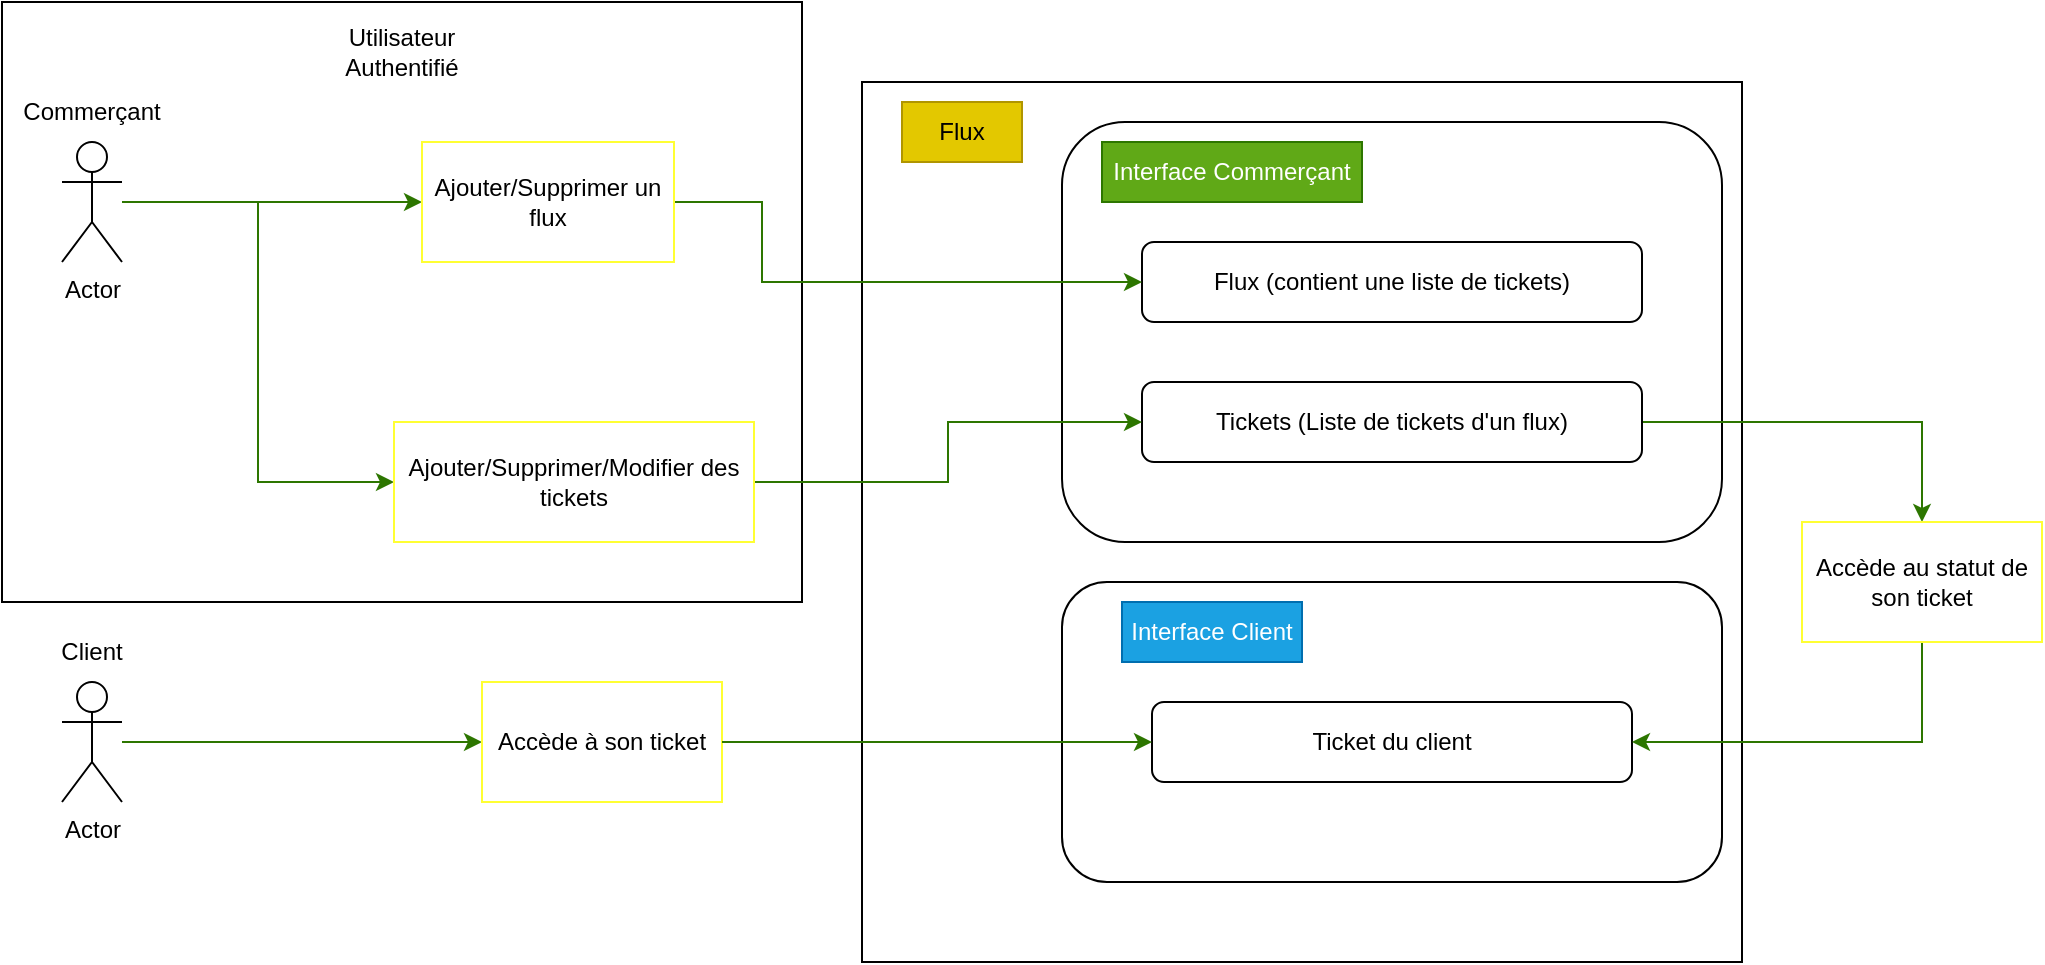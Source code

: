<mxfile version="21.4.0" type="github">
  <diagram name="Page-1" id="L3jArq6J0F_VoiQkwB9n">
    <mxGraphModel dx="1989" dy="638" grid="1" gridSize="10" guides="1" tooltips="1" connect="1" arrows="1" fold="1" page="1" pageScale="1" pageWidth="827" pageHeight="1169" math="0" shadow="0">
      <root>
        <mxCell id="0" />
        <mxCell id="1" parent="0" />
        <mxCell id="9Peq9ZwE4s5D_hsLS-z3-54" value="" style="rounded=0;whiteSpace=wrap;html=1;" vertex="1" parent="1">
          <mxGeometry x="-700" y="200" width="400" height="300" as="geometry" />
        </mxCell>
        <mxCell id="9Peq9ZwE4s5D_hsLS-z3-1" value="" style="whiteSpace=wrap;html=1;aspect=fixed;" vertex="1" parent="1">
          <mxGeometry x="-270" y="240" width="440" height="440" as="geometry" />
        </mxCell>
        <mxCell id="9Peq9ZwE4s5D_hsLS-z3-48" style="edgeStyle=orthogonalEdgeStyle;rounded=0;orthogonalLoop=1;jettySize=auto;html=1;entryX=0;entryY=0.5;entryDx=0;entryDy=0;fillColor=#60a917;strokeColor=#2D7600;" edge="1" parent="1" source="9Peq9ZwE4s5D_hsLS-z3-2" target="9Peq9ZwE4s5D_hsLS-z3-47">
          <mxGeometry relative="1" as="geometry" />
        </mxCell>
        <mxCell id="9Peq9ZwE4s5D_hsLS-z3-2" value="Actor" style="shape=umlActor;verticalLabelPosition=bottom;verticalAlign=top;html=1;" vertex="1" parent="1">
          <mxGeometry x="-670" y="270" width="30" height="60" as="geometry" />
        </mxCell>
        <mxCell id="9Peq9ZwE4s5D_hsLS-z3-10" value="Actor" style="shape=umlActor;verticalLabelPosition=bottom;verticalAlign=top;html=1;" vertex="1" parent="1">
          <mxGeometry x="-670" y="540" width="30" height="60" as="geometry" />
        </mxCell>
        <mxCell id="9Peq9ZwE4s5D_hsLS-z3-20" value="Commerçant" style="text;html=1;strokeColor=none;fillColor=none;align=center;verticalAlign=middle;whiteSpace=wrap;rounded=0;" vertex="1" parent="1">
          <mxGeometry x="-685" y="240" width="60" height="30" as="geometry" />
        </mxCell>
        <mxCell id="9Peq9ZwE4s5D_hsLS-z3-21" value="Client" style="text;html=1;strokeColor=none;fillColor=none;align=center;verticalAlign=middle;whiteSpace=wrap;rounded=0;" vertex="1" parent="1">
          <mxGeometry x="-685" y="510" width="60" height="30" as="geometry" />
        </mxCell>
        <mxCell id="9Peq9ZwE4s5D_hsLS-z3-22" value="Flux" style="text;html=1;strokeColor=#B09500;fillColor=#e3c800;align=center;verticalAlign=middle;whiteSpace=wrap;rounded=0;fontColor=#000000;" vertex="1" parent="1">
          <mxGeometry x="-250" y="250" width="60" height="30" as="geometry" />
        </mxCell>
        <mxCell id="9Peq9ZwE4s5D_hsLS-z3-25" value="" style="rounded=1;whiteSpace=wrap;html=1;" vertex="1" parent="1">
          <mxGeometry x="-170" y="260" width="330" height="210" as="geometry" />
        </mxCell>
        <mxCell id="9Peq9ZwE4s5D_hsLS-z3-24" value="Interface Commerçant" style="text;html=1;strokeColor=#2D7600;fillColor=#60a917;align=center;verticalAlign=middle;whiteSpace=wrap;rounded=0;fontColor=#ffffff;" vertex="1" parent="1">
          <mxGeometry x="-150" y="270" width="130" height="30" as="geometry" />
        </mxCell>
        <mxCell id="9Peq9ZwE4s5D_hsLS-z3-26" value="" style="rounded=1;whiteSpace=wrap;html=1;" vertex="1" parent="1">
          <mxGeometry x="-170" y="490" width="330" height="150" as="geometry" />
        </mxCell>
        <mxCell id="9Peq9ZwE4s5D_hsLS-z3-27" value="Interface Client" style="text;html=1;strokeColor=#006EAF;fillColor=#1ba1e2;align=center;verticalAlign=middle;whiteSpace=wrap;rounded=0;fontColor=#ffffff;" vertex="1" parent="1">
          <mxGeometry x="-140" y="500" width="90" height="30" as="geometry" />
        </mxCell>
        <mxCell id="9Peq9ZwE4s5D_hsLS-z3-29" value="Flux (contient une liste de tickets)" style="rounded=1;whiteSpace=wrap;html=1;" vertex="1" parent="1">
          <mxGeometry x="-130" y="320" width="250" height="40" as="geometry" />
        </mxCell>
        <mxCell id="9Peq9ZwE4s5D_hsLS-z3-52" style="edgeStyle=orthogonalEdgeStyle;rounded=0;orthogonalLoop=1;jettySize=auto;html=1;entryX=0.5;entryY=0;entryDx=0;entryDy=0;fillColor=#60a917;strokeColor=#2D7600;" edge="1" parent="1" source="9Peq9ZwE4s5D_hsLS-z3-30" target="9Peq9ZwE4s5D_hsLS-z3-35">
          <mxGeometry relative="1" as="geometry" />
        </mxCell>
        <mxCell id="9Peq9ZwE4s5D_hsLS-z3-30" value="Tickets (Liste de tickets d&#39;un flux)" style="rounded=1;whiteSpace=wrap;html=1;" vertex="1" parent="1">
          <mxGeometry x="-130" y="390" width="250" height="40" as="geometry" />
        </mxCell>
        <mxCell id="9Peq9ZwE4s5D_hsLS-z3-31" value="Ticket du client" style="rounded=1;whiteSpace=wrap;html=1;" vertex="1" parent="1">
          <mxGeometry x="-125" y="550" width="240" height="40" as="geometry" />
        </mxCell>
        <mxCell id="9Peq9ZwE4s5D_hsLS-z3-53" style="edgeStyle=orthogonalEdgeStyle;rounded=0;orthogonalLoop=1;jettySize=auto;html=1;entryX=1;entryY=0.5;entryDx=0;entryDy=0;fillColor=#60a917;strokeColor=#2D7600;" edge="1" parent="1" source="9Peq9ZwE4s5D_hsLS-z3-35" target="9Peq9ZwE4s5D_hsLS-z3-31">
          <mxGeometry relative="1" as="geometry">
            <Array as="points">
              <mxPoint x="260" y="570" />
            </Array>
          </mxGeometry>
        </mxCell>
        <mxCell id="9Peq9ZwE4s5D_hsLS-z3-35" value="Accède au statut de son ticket" style="whiteSpace=wrap;html=1;strokeColor=#FFFF33;" vertex="1" parent="1">
          <mxGeometry x="200" y="460" width="120" height="60" as="geometry" />
        </mxCell>
        <mxCell id="9Peq9ZwE4s5D_hsLS-z3-39" style="edgeStyle=orthogonalEdgeStyle;rounded=0;orthogonalLoop=1;jettySize=auto;html=1;fillColor=#60a917;strokeColor=#2D7600;" edge="1" parent="1" source="9Peq9ZwE4s5D_hsLS-z3-49" target="9Peq9ZwE4s5D_hsLS-z3-29">
          <mxGeometry relative="1" as="geometry">
            <Array as="points">
              <mxPoint x="-320" y="300" />
              <mxPoint x="-320" y="340" />
            </Array>
          </mxGeometry>
        </mxCell>
        <mxCell id="9Peq9ZwE4s5D_hsLS-z3-44" style="edgeStyle=orthogonalEdgeStyle;rounded=0;orthogonalLoop=1;jettySize=auto;html=1;exitX=1;exitY=0.5;exitDx=0;exitDy=0;fillColor=#60a917;strokeColor=#2D7600;" edge="1" parent="1" source="9Peq9ZwE4s5D_hsLS-z3-47" target="9Peq9ZwE4s5D_hsLS-z3-30">
          <mxGeometry relative="1" as="geometry">
            <mxPoint x="-340" y="410" as="sourcePoint" />
          </mxGeometry>
        </mxCell>
        <mxCell id="9Peq9ZwE4s5D_hsLS-z3-47" value="Ajouter/Supprimer/Modifier des tickets" style="rounded=0;whiteSpace=wrap;html=1;strokeColor=#FFFF33;" vertex="1" parent="1">
          <mxGeometry x="-504" y="410" width="180" height="60" as="geometry" />
        </mxCell>
        <mxCell id="9Peq9ZwE4s5D_hsLS-z3-50" value="" style="edgeStyle=orthogonalEdgeStyle;rounded=0;orthogonalLoop=1;jettySize=auto;html=1;fillColor=#60a917;strokeColor=#2D7600;" edge="1" parent="1" source="9Peq9ZwE4s5D_hsLS-z3-2" target="9Peq9ZwE4s5D_hsLS-z3-49">
          <mxGeometry relative="1" as="geometry">
            <mxPoint x="-640" y="300" as="sourcePoint" />
            <mxPoint x="-130" y="340" as="targetPoint" />
            <Array as="points" />
          </mxGeometry>
        </mxCell>
        <mxCell id="9Peq9ZwE4s5D_hsLS-z3-49" value="Ajouter/Supprimer un flux" style="rounded=0;whiteSpace=wrap;html=1;strokeColor=#FFFF33;" vertex="1" parent="1">
          <mxGeometry x="-490" y="270" width="126" height="60" as="geometry" />
        </mxCell>
        <mxCell id="9Peq9ZwE4s5D_hsLS-z3-51" value="" style="edgeStyle=orthogonalEdgeStyle;rounded=0;orthogonalLoop=1;jettySize=auto;html=1;entryX=0;entryY=0.5;entryDx=0;entryDy=0;fillColor=#60a917;strokeColor=#2D7600;" edge="1" parent="1" source="9Peq9ZwE4s5D_hsLS-z3-10" target="9Peq9ZwE4s5D_hsLS-z3-34">
          <mxGeometry relative="1" as="geometry">
            <mxPoint x="-640" y="570" as="sourcePoint" />
            <mxPoint x="-258" y="611" as="targetPoint" />
          </mxGeometry>
        </mxCell>
        <mxCell id="9Peq9ZwE4s5D_hsLS-z3-34" value="Accède à son ticket" style="rounded=0;whiteSpace=wrap;html=1;strokeColor=#FFFF33;" vertex="1" parent="1">
          <mxGeometry x="-460" y="540" width="120" height="60" as="geometry" />
        </mxCell>
        <mxCell id="9Peq9ZwE4s5D_hsLS-z3-18" style="edgeStyle=orthogonalEdgeStyle;rounded=0;orthogonalLoop=1;jettySize=auto;html=1;entryX=0;entryY=0.5;entryDx=0;entryDy=0;fillColor=#60a917;strokeColor=#2D7600;" edge="1" parent="1" source="9Peq9ZwE4s5D_hsLS-z3-34" target="9Peq9ZwE4s5D_hsLS-z3-31">
          <mxGeometry relative="1" as="geometry" />
        </mxCell>
        <mxCell id="9Peq9ZwE4s5D_hsLS-z3-55" value="Utilisateur Authentifié" style="text;html=1;strokeColor=none;fillColor=none;align=center;verticalAlign=middle;whiteSpace=wrap;rounded=0;" vertex="1" parent="1">
          <mxGeometry x="-530" y="210" width="60" height="30" as="geometry" />
        </mxCell>
      </root>
    </mxGraphModel>
  </diagram>
</mxfile>
